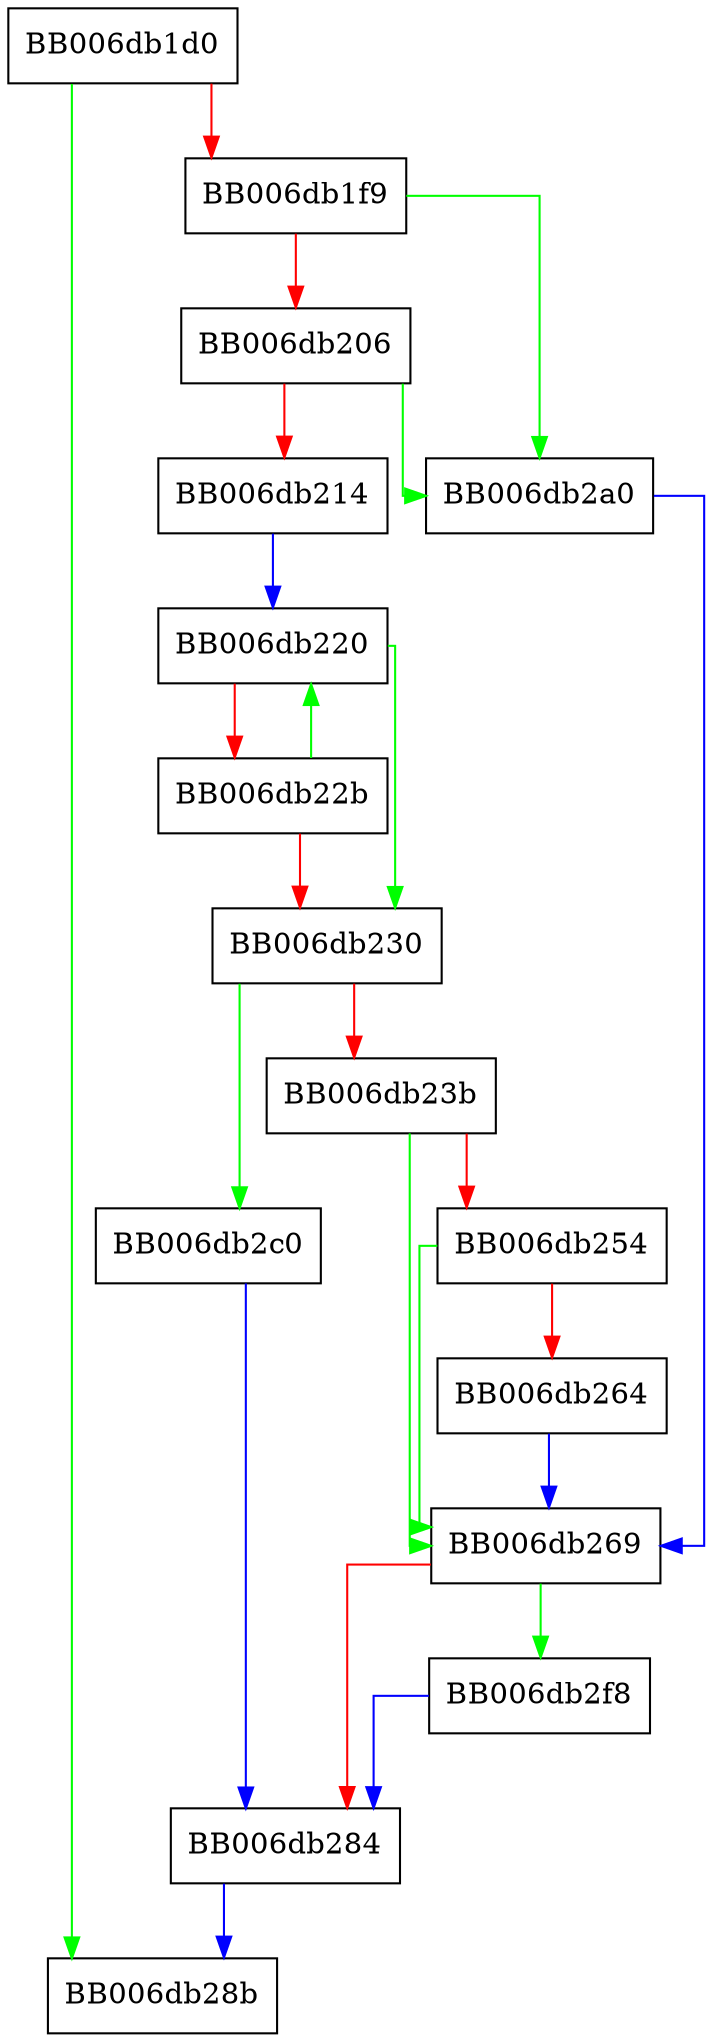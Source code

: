 digraph kmac_final {
  node [shape="box"];
  graph [splines=ortho];
  BB006db1d0 -> BB006db28b [color="green"];
  BB006db1d0 -> BB006db1f9 [color="red"];
  BB006db1f9 -> BB006db2a0 [color="green"];
  BB006db1f9 -> BB006db206 [color="red"];
  BB006db206 -> BB006db2a0 [color="green"];
  BB006db206 -> BB006db214 [color="red"];
  BB006db214 -> BB006db220 [color="blue"];
  BB006db220 -> BB006db230 [color="green"];
  BB006db220 -> BB006db22b [color="red"];
  BB006db22b -> BB006db220 [color="green"];
  BB006db22b -> BB006db230 [color="red"];
  BB006db230 -> BB006db2c0 [color="green"];
  BB006db230 -> BB006db23b [color="red"];
  BB006db23b -> BB006db269 [color="green"];
  BB006db23b -> BB006db254 [color="red"];
  BB006db254 -> BB006db269 [color="green"];
  BB006db254 -> BB006db264 [color="red"];
  BB006db264 -> BB006db269 [color="blue"];
  BB006db269 -> BB006db2f8 [color="green"];
  BB006db269 -> BB006db284 [color="red"];
  BB006db284 -> BB006db28b [color="blue"];
  BB006db2a0 -> BB006db269 [color="blue"];
  BB006db2c0 -> BB006db284 [color="blue"];
  BB006db2f8 -> BB006db284 [color="blue"];
}